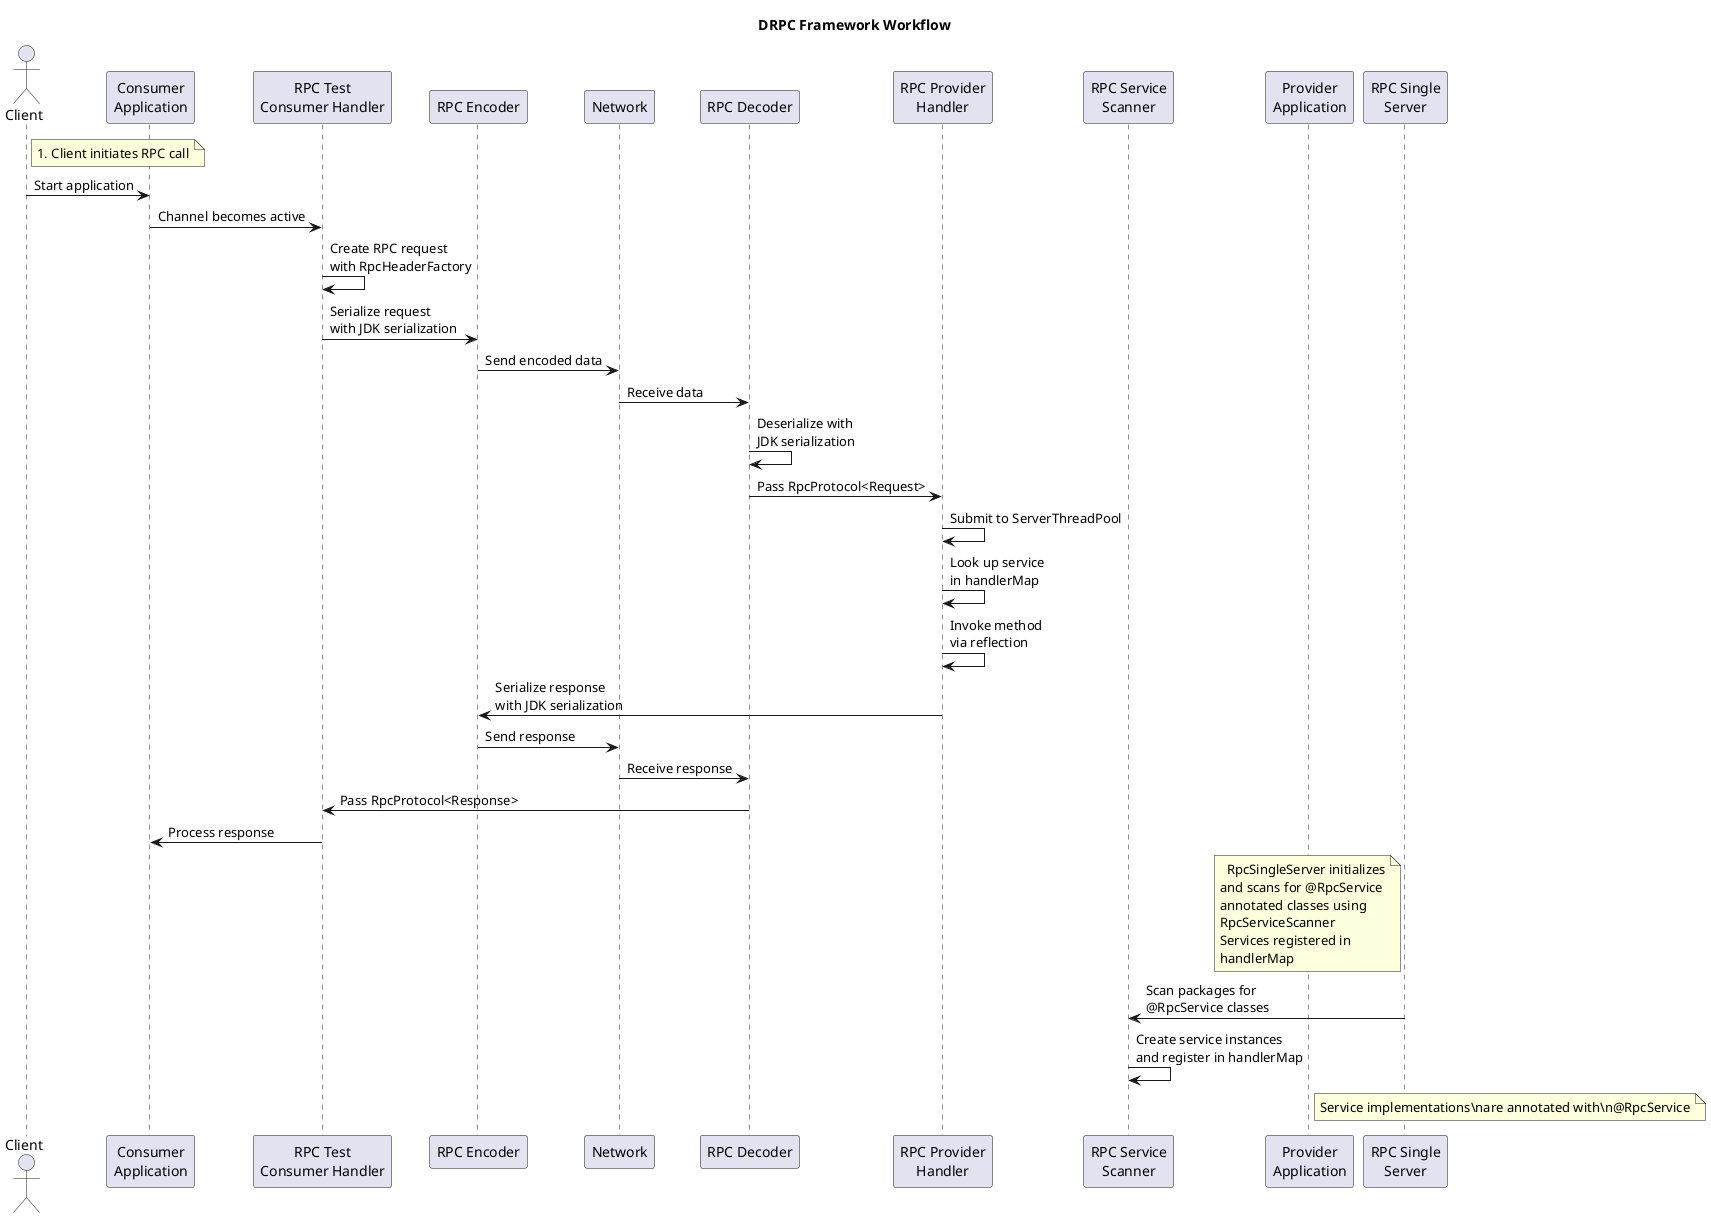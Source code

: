 @startuml
title DRPC Framework Workflow

actor "Client" as client
participant "Consumer\nApplication" as consumer
participant "RPC Test\nConsumer Handler" as consumerHandler
participant "RPC Encoder" as encoder
participant "Network" as network
participant "RPC Decoder" as decoder
participant "RPC Provider\nHandler" as providerHandler
participant "RPC Service\nScanner" as svcScanner
participant "Provider\nApplication" as provider
participant "RPC Single\nServer" as rpcServer

note right of client
  1. Client initiates RPC call
end note

client -> consumer : Start application
consumer -> consumerHandler : Channel becomes active
consumerHandler -> consumerHandler : Create RPC request\nwith RpcHeaderFactory
consumerHandler -> encoder : Serialize request\nwith JDK serialization
encoder -> network : Send encoded data
network -> decoder : Receive data
decoder -> decoder : Deserialize with\nJDK serialization
decoder -> providerHandler : Pass RpcProtocol<Request>
providerHandler -> providerHandler : Submit to ServerThreadPool
providerHandler -> providerHandler : Look up service\nin handlerMap
providerHandler -> providerHandler : Invoke method\nvia reflection
providerHandler -> encoder : Serialize response\nwith JDK serialization
encoder -> network : Send response
network -> decoder : Receive response
decoder -> consumerHandler : Pass RpcProtocol<Response>
consumerHandler -> consumer : Process response

note left of rpcServer
  RpcSingleServer initializes
and scans for @RpcService
annotated classes using
RpcServiceScanner
Services registered in
handlerMap
end note

rpcServer -> svcScanner : Scan packages for\n@RpcService classes
svcScanner -> svcScanner : Create service instances\nand register in handlerMap

note right of provider
  Service implementations\nare annotated with\n@RpcService
end note

@enduml